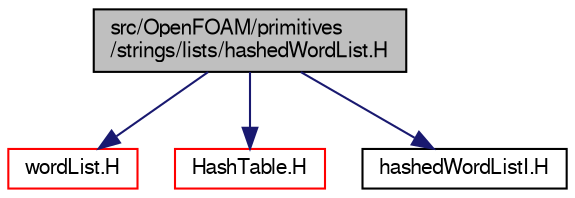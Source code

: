 digraph "src/OpenFOAM/primitives/strings/lists/hashedWordList.H"
{
  bgcolor="transparent";
  edge [fontname="FreeSans",fontsize="10",labelfontname="FreeSans",labelfontsize="10"];
  node [fontname="FreeSans",fontsize="10",shape=record];
  Node0 [label="src/OpenFOAM/primitives\l/strings/lists/hashedWordList.H",height=0.2,width=0.4,color="black", fillcolor="grey75", style="filled", fontcolor="black"];
  Node0 -> Node1 [color="midnightblue",fontsize="10",style="solid",fontname="FreeSans"];
  Node1 [label="wordList.H",height=0.2,width=0.4,color="red",URL="$a12623.html"];
  Node0 -> Node49 [color="midnightblue",fontsize="10",style="solid",fontname="FreeSans"];
  Node49 [label="HashTable.H",height=0.2,width=0.4,color="red",URL="$a08477.html"];
  Node0 -> Node55 [color="midnightblue",fontsize="10",style="solid",fontname="FreeSans"];
  Node55 [label="hashedWordListI.H",height=0.2,width=0.4,color="black",URL="$a12611.html"];
}
